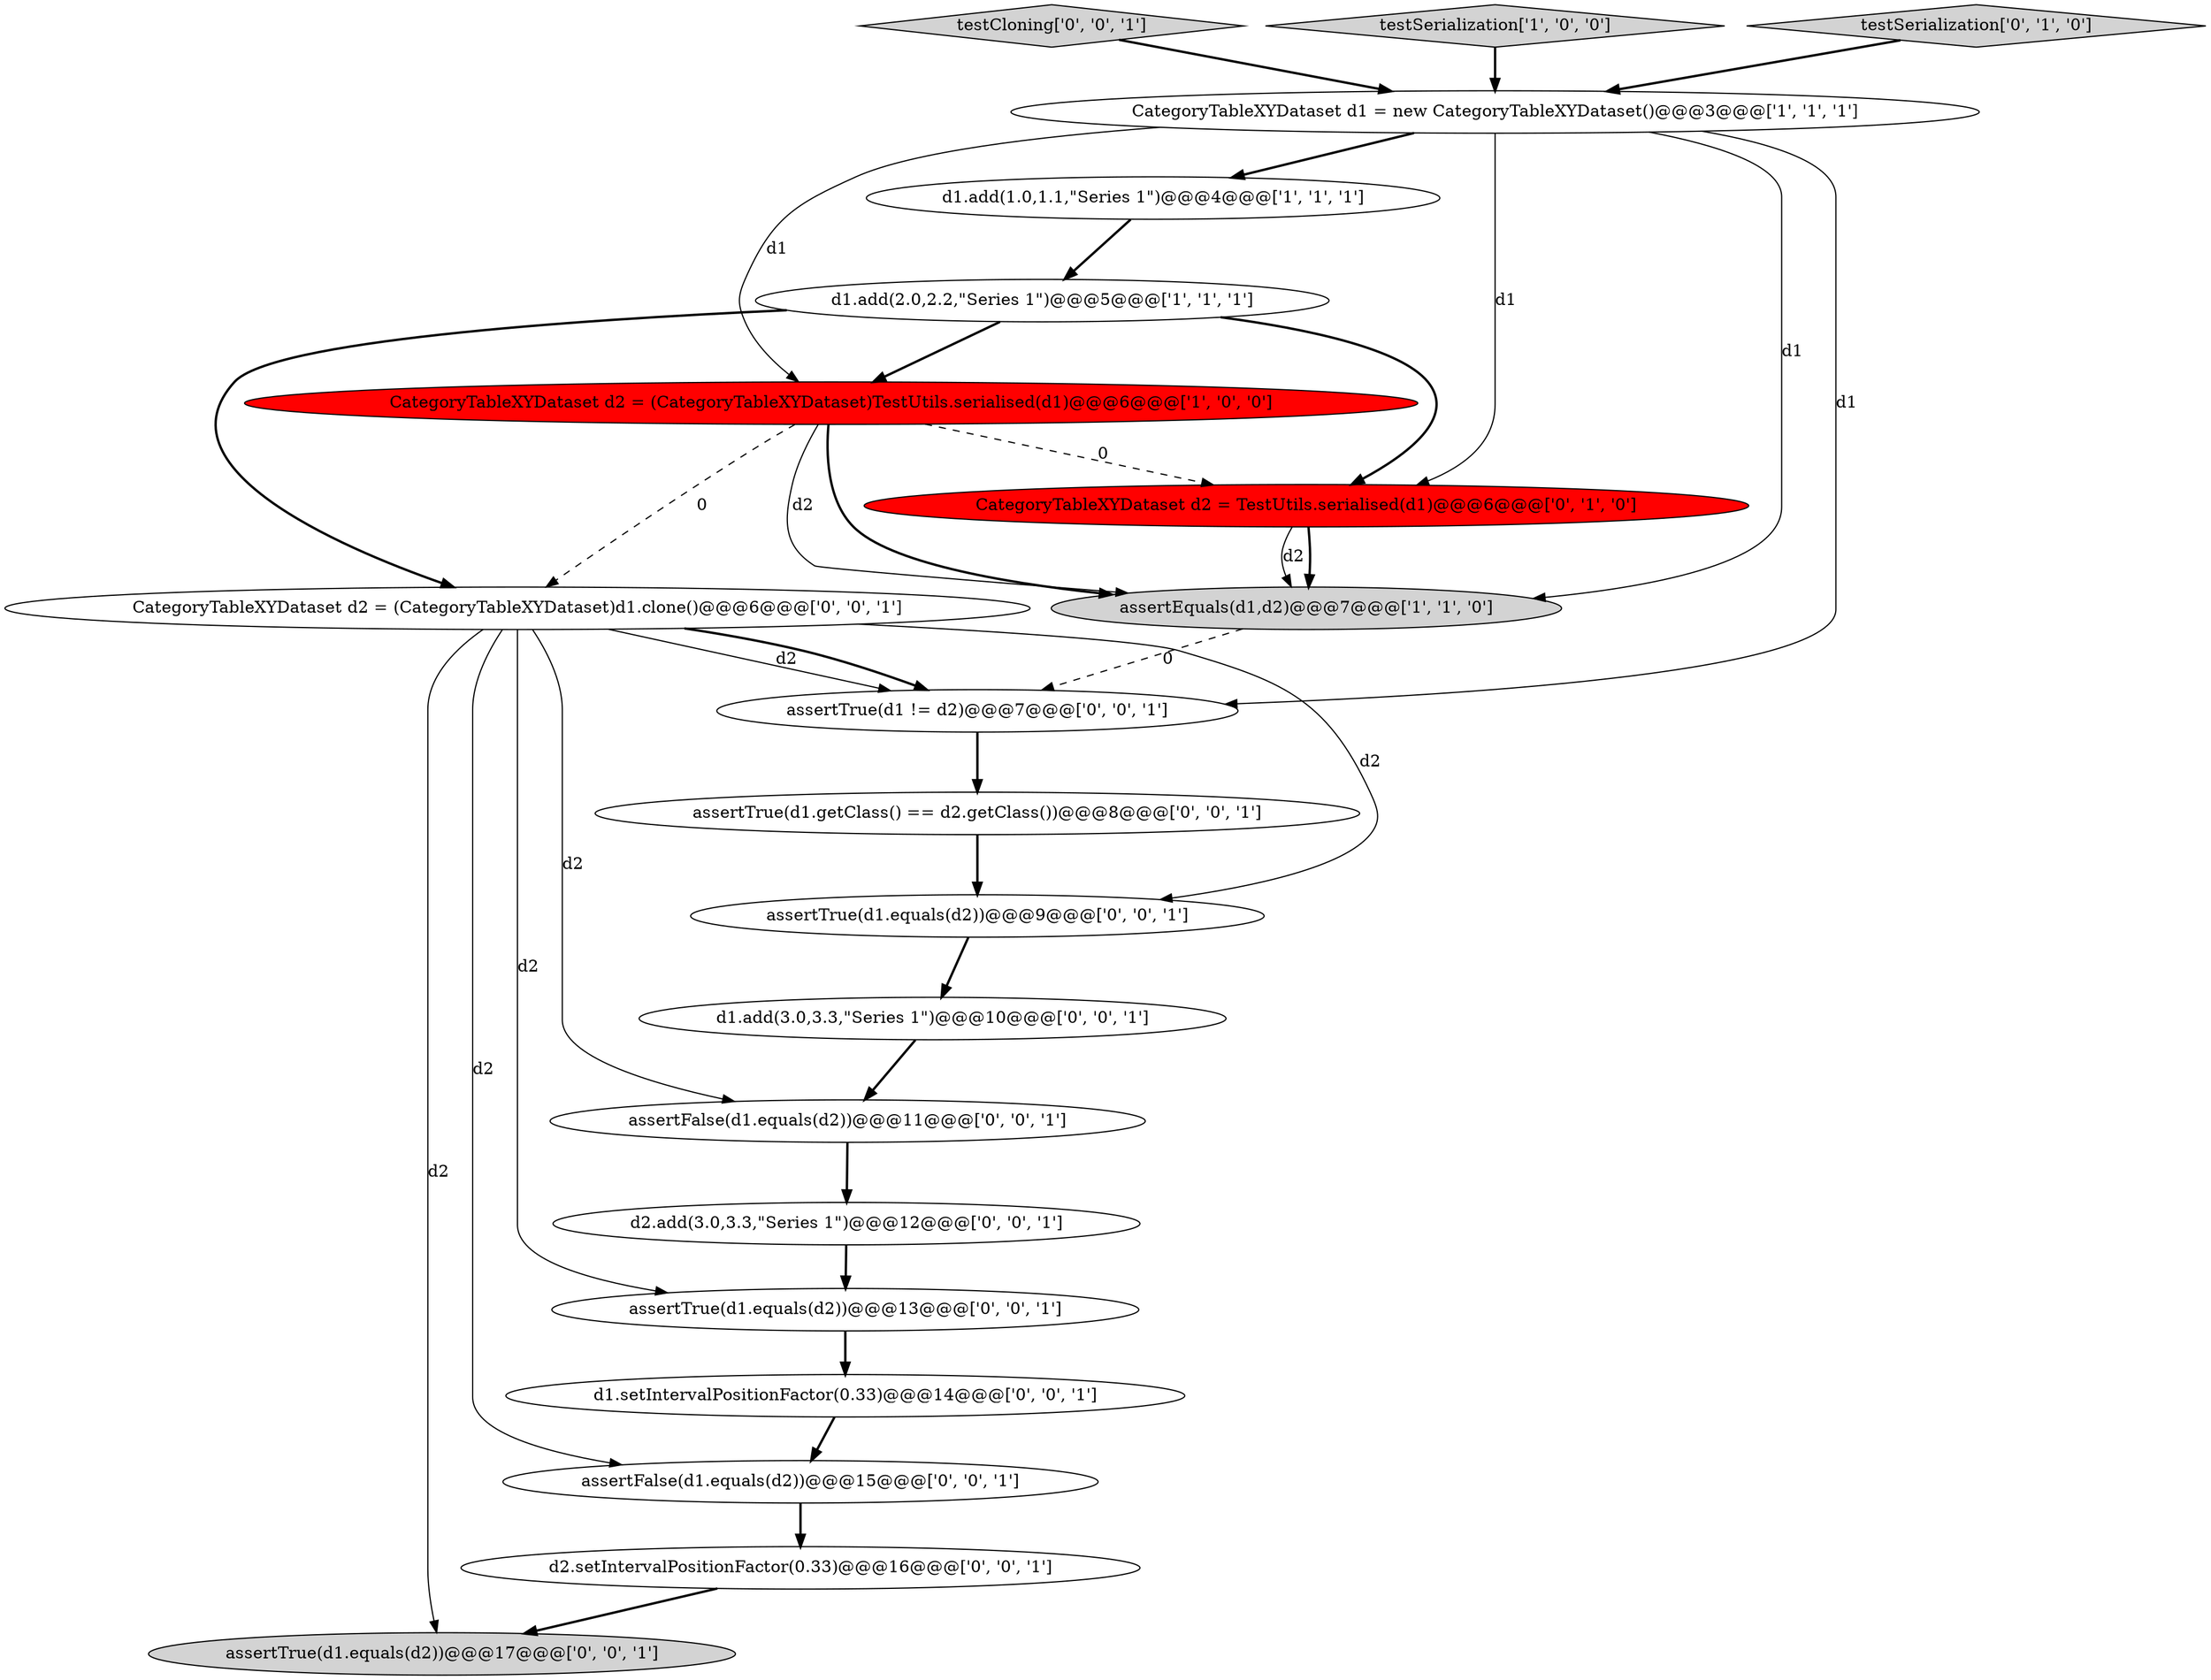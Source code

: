 digraph {
14 [style = filled, label = "testCloning['0', '0', '1']", fillcolor = lightgray, shape = diamond image = "AAA0AAABBB3BBB"];
18 [style = filled, label = "CategoryTableXYDataset d2 = (CategoryTableXYDataset)d1.clone()@@@6@@@['0', '0', '1']", fillcolor = white, shape = ellipse image = "AAA0AAABBB3BBB"];
5 [style = filled, label = "assertEquals(d1,d2)@@@7@@@['1', '1', '0']", fillcolor = lightgray, shape = ellipse image = "AAA0AAABBB1BBB"];
13 [style = filled, label = "assertFalse(d1.equals(d2))@@@15@@@['0', '0', '1']", fillcolor = white, shape = ellipse image = "AAA0AAABBB3BBB"];
15 [style = filled, label = "assertTrue(d1.equals(d2))@@@17@@@['0', '0', '1']", fillcolor = lightgray, shape = ellipse image = "AAA0AAABBB3BBB"];
0 [style = filled, label = "CategoryTableXYDataset d2 = (CategoryTableXYDataset)TestUtils.serialised(d1)@@@6@@@['1', '0', '0']", fillcolor = red, shape = ellipse image = "AAA1AAABBB1BBB"];
10 [style = filled, label = "assertTrue(d1.equals(d2))@@@9@@@['0', '0', '1']", fillcolor = white, shape = ellipse image = "AAA0AAABBB3BBB"];
16 [style = filled, label = "assertTrue(d1.equals(d2))@@@13@@@['0', '0', '1']", fillcolor = white, shape = ellipse image = "AAA0AAABBB3BBB"];
19 [style = filled, label = "assertTrue(d1.getClass() == d2.getClass())@@@8@@@['0', '0', '1']", fillcolor = white, shape = ellipse image = "AAA0AAABBB3BBB"];
3 [style = filled, label = "testSerialization['1', '0', '0']", fillcolor = lightgray, shape = diamond image = "AAA0AAABBB1BBB"];
8 [style = filled, label = "d1.add(3.0,3.3,\"Series 1\")@@@10@@@['0', '0', '1']", fillcolor = white, shape = ellipse image = "AAA0AAABBB3BBB"];
4 [style = filled, label = "d1.add(2.0,2.2,\"Series 1\")@@@5@@@['1', '1', '1']", fillcolor = white, shape = ellipse image = "AAA0AAABBB1BBB"];
1 [style = filled, label = "CategoryTableXYDataset d1 = new CategoryTableXYDataset()@@@3@@@['1', '1', '1']", fillcolor = white, shape = ellipse image = "AAA0AAABBB1BBB"];
17 [style = filled, label = "assertFalse(d1.equals(d2))@@@11@@@['0', '0', '1']", fillcolor = white, shape = ellipse image = "AAA0AAABBB3BBB"];
9 [style = filled, label = "assertTrue(d1 != d2)@@@7@@@['0', '0', '1']", fillcolor = white, shape = ellipse image = "AAA0AAABBB3BBB"];
12 [style = filled, label = "d2.setIntervalPositionFactor(0.33)@@@16@@@['0', '0', '1']", fillcolor = white, shape = ellipse image = "AAA0AAABBB3BBB"];
7 [style = filled, label = "CategoryTableXYDataset d2 = TestUtils.serialised(d1)@@@6@@@['0', '1', '0']", fillcolor = red, shape = ellipse image = "AAA1AAABBB2BBB"];
11 [style = filled, label = "d1.setIntervalPositionFactor(0.33)@@@14@@@['0', '0', '1']", fillcolor = white, shape = ellipse image = "AAA0AAABBB3BBB"];
2 [style = filled, label = "d1.add(1.0,1.1,\"Series 1\")@@@4@@@['1', '1', '1']", fillcolor = white, shape = ellipse image = "AAA0AAABBB1BBB"];
6 [style = filled, label = "testSerialization['0', '1', '0']", fillcolor = lightgray, shape = diamond image = "AAA0AAABBB2BBB"];
20 [style = filled, label = "d2.add(3.0,3.3,\"Series 1\")@@@12@@@['0', '0', '1']", fillcolor = white, shape = ellipse image = "AAA0AAABBB3BBB"];
18->15 [style = solid, label="d2"];
0->5 [style = solid, label="d2"];
18->16 [style = solid, label="d2"];
16->11 [style = bold, label=""];
3->1 [style = bold, label=""];
1->7 [style = solid, label="d1"];
18->17 [style = solid, label="d2"];
12->15 [style = bold, label=""];
1->0 [style = solid, label="d1"];
5->9 [style = dashed, label="0"];
19->10 [style = bold, label=""];
4->18 [style = bold, label=""];
2->4 [style = bold, label=""];
18->13 [style = solid, label="d2"];
4->7 [style = bold, label=""];
14->1 [style = bold, label=""];
4->0 [style = bold, label=""];
8->17 [style = bold, label=""];
6->1 [style = bold, label=""];
7->5 [style = bold, label=""];
13->12 [style = bold, label=""];
20->16 [style = bold, label=""];
10->8 [style = bold, label=""];
11->13 [style = bold, label=""];
18->9 [style = solid, label="d2"];
18->9 [style = bold, label=""];
7->5 [style = solid, label="d2"];
9->19 [style = bold, label=""];
0->18 [style = dashed, label="0"];
1->2 [style = bold, label=""];
1->5 [style = solid, label="d1"];
0->7 [style = dashed, label="0"];
1->9 [style = solid, label="d1"];
18->10 [style = solid, label="d2"];
0->5 [style = bold, label=""];
17->20 [style = bold, label=""];
}
